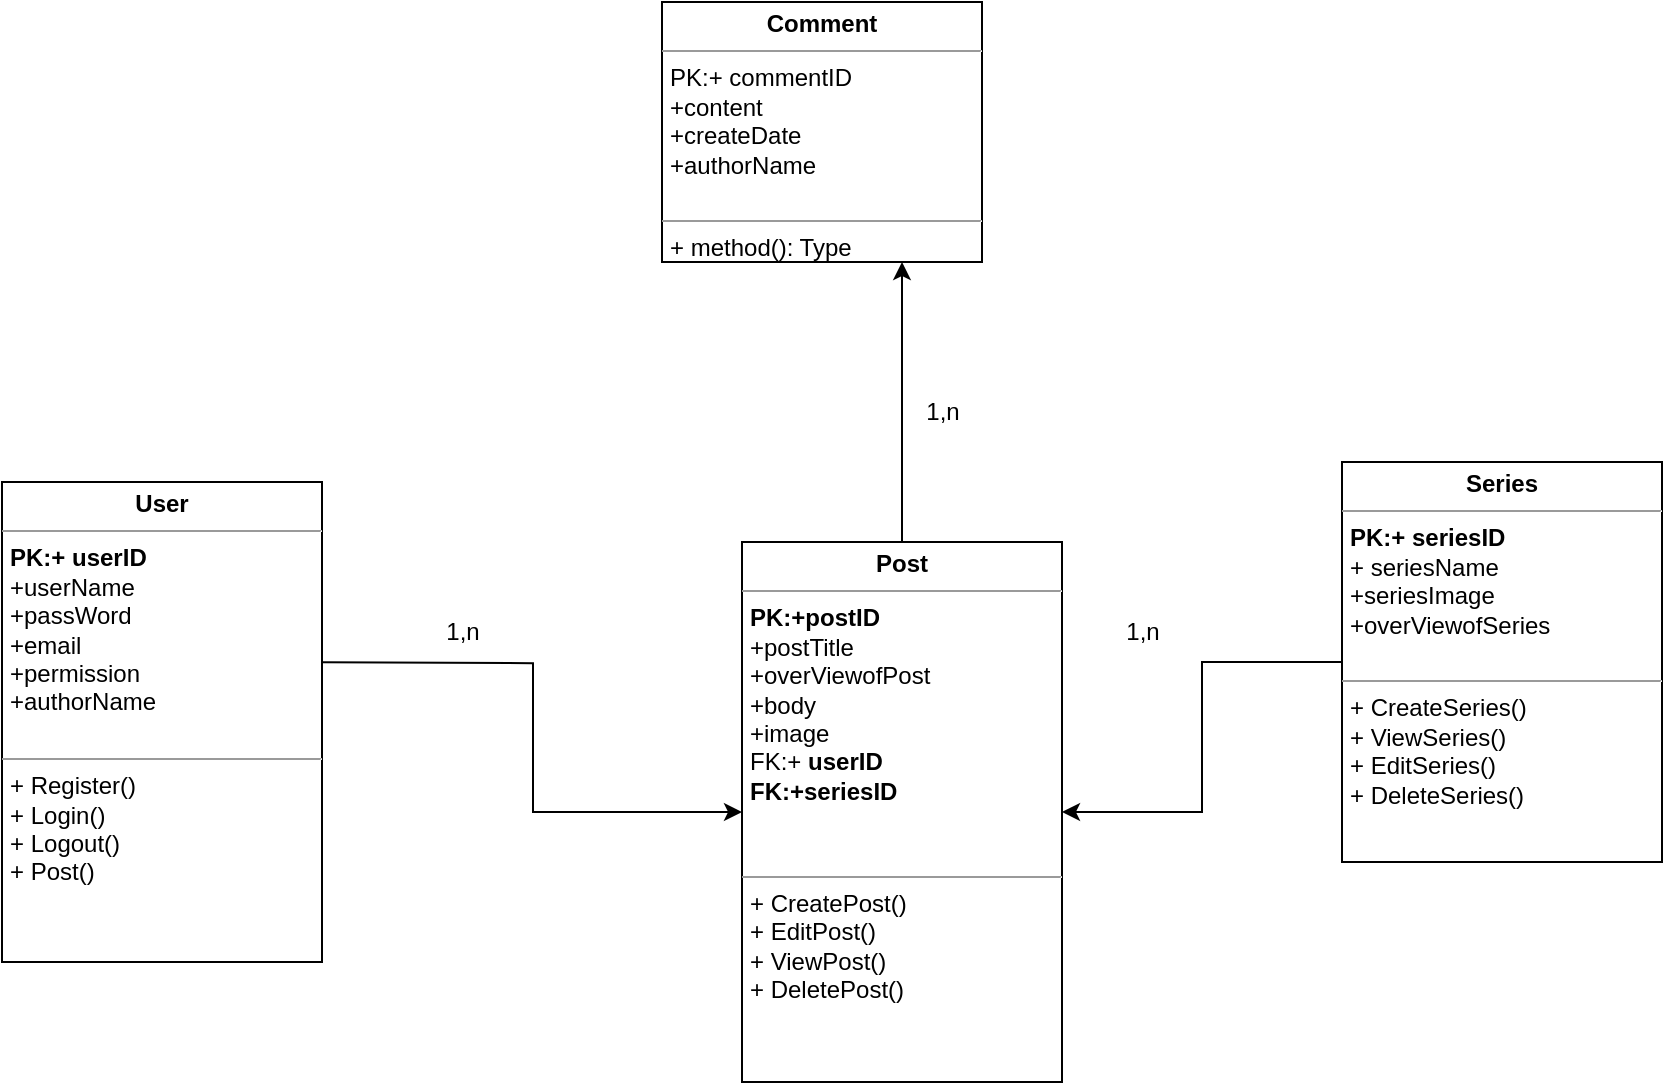 <mxfile version="21.7.5" type="github">
  <diagram id="C5RBs43oDa-KdzZeNtuy" name="Demo Class Diagram">
    <mxGraphModel dx="954" dy="647" grid="1" gridSize="10" guides="1" tooltips="1" connect="1" arrows="1" fold="1" page="1" pageScale="1" pageWidth="827" pageHeight="1169" math="0" shadow="0">
      <root>
        <mxCell id="WIyWlLk6GJQsqaUBKTNV-0" />
        <mxCell id="WIyWlLk6GJQsqaUBKTNV-1" parent="WIyWlLk6GJQsqaUBKTNV-0" />
        <mxCell id="uLR3c1GkqGxWioVNtNUL-19" style="edgeStyle=orthogonalEdgeStyle;rounded=0;orthogonalLoop=1;jettySize=auto;html=1;" edge="1" parent="WIyWlLk6GJQsqaUBKTNV-1" target="uLR3c1GkqGxWioVNtNUL-10">
          <mxGeometry relative="1" as="geometry">
            <mxPoint x="220" y="400.1" as="sourcePoint" />
            <mxPoint x="400" y="400.02" as="targetPoint" />
          </mxGeometry>
        </mxCell>
        <mxCell id="uLR3c1GkqGxWioVNtNUL-5" value="&lt;p style=&quot;margin:0px;margin-top:4px;text-align:center;&quot;&gt;&lt;b&gt;User&lt;/b&gt;&lt;/p&gt;&lt;hr size=&quot;1&quot;&gt;&lt;p style=&quot;margin:0px;margin-left:4px;&quot;&gt;&lt;b&gt;PK:+ userID&lt;/b&gt;&lt;/p&gt;&lt;p style=&quot;margin:0px;margin-left:4px;&quot;&gt;+userName&lt;/p&gt;&lt;p style=&quot;margin:0px;margin-left:4px;&quot;&gt;+passWord&lt;/p&gt;&lt;p style=&quot;margin:0px;margin-left:4px;&quot;&gt;+email&lt;/p&gt;&lt;p style=&quot;margin:0px;margin-left:4px;&quot;&gt;+permission&lt;/p&gt;&lt;p style=&quot;margin:0px;margin-left:4px;&quot;&gt;+authorName&lt;/p&gt;&lt;p style=&quot;margin:0px;margin-left:4px;&quot;&gt;&lt;br&gt;&lt;/p&gt;&lt;hr size=&quot;1&quot;&gt;&lt;p style=&quot;margin:0px;margin-left:4px;&quot;&gt;+ Register()&lt;/p&gt;&lt;p style=&quot;margin:0px;margin-left:4px;&quot;&gt;+ Login()&lt;/p&gt;&lt;p style=&quot;margin:0px;margin-left:4px;&quot;&gt;+ Logout()&lt;/p&gt;&lt;p style=&quot;margin:0px;margin-left:4px;&quot;&gt;+ Post()&lt;/p&gt;&lt;p style=&quot;margin:0px;margin-left:4px;&quot;&gt;&lt;br&gt;&lt;/p&gt;" style="verticalAlign=top;align=left;overflow=fill;fontSize=12;fontFamily=Helvetica;html=1;whiteSpace=wrap;" vertex="1" parent="WIyWlLk6GJQsqaUBKTNV-1">
          <mxGeometry x="60" y="310" width="160" height="240" as="geometry" />
        </mxCell>
        <mxCell id="uLR3c1GkqGxWioVNtNUL-24" style="edgeStyle=orthogonalEdgeStyle;rounded=0;orthogonalLoop=1;jettySize=auto;html=1;entryX=0.75;entryY=1;entryDx=0;entryDy=0;" edge="1" parent="WIyWlLk6GJQsqaUBKTNV-1" source="uLR3c1GkqGxWioVNtNUL-10" target="uLR3c1GkqGxWioVNtNUL-23">
          <mxGeometry relative="1" as="geometry" />
        </mxCell>
        <mxCell id="uLR3c1GkqGxWioVNtNUL-10" value="&lt;p style=&quot;margin:0px;margin-top:4px;text-align:center;&quot;&gt;&lt;b&gt;Post&lt;/b&gt;&lt;/p&gt;&lt;hr size=&quot;1&quot;&gt;&lt;p style=&quot;margin:0px;margin-left:4px;&quot;&gt;&lt;b&gt;PK:+postID&lt;/b&gt;&lt;/p&gt;&lt;p style=&quot;margin:0px;margin-left:4px;&quot;&gt;+postTitle&lt;/p&gt;&lt;p style=&quot;margin:0px;margin-left:4px;&quot;&gt;+overViewofPost&lt;/p&gt;&lt;p style=&quot;margin:0px;margin-left:4px;&quot;&gt;+body&lt;/p&gt;&lt;p style=&quot;margin:0px;margin-left:4px;&quot;&gt;+image&lt;/p&gt;&lt;p style=&quot;margin:0px;margin-left:4px;&quot;&gt;FK:+&lt;b style=&quot;border-color: var(--border-color);&quot;&gt;&amp;nbsp;userID&lt;/b&gt;&lt;/p&gt;&lt;p style=&quot;margin:0px;margin-left:4px;&quot;&gt;&lt;b&gt;FK:+seriesID&lt;/b&gt;&lt;/p&gt;&lt;div&gt;&lt;b style=&quot;border-color: var(--border-color);&quot;&gt;&lt;br&gt;&lt;/b&gt;&lt;/div&gt;&lt;p style=&quot;margin:0px;margin-left:4px;&quot;&gt;&lt;br&gt;&lt;/p&gt;&lt;hr size=&quot;1&quot;&gt;&lt;p style=&quot;margin:0px;margin-left:4px;&quot;&gt;+ CreatePost()&lt;/p&gt;&lt;p style=&quot;margin:0px;margin-left:4px;&quot;&gt;+ EditPost()&lt;/p&gt;&lt;p style=&quot;margin:0px;margin-left:4px;&quot;&gt;+ ViewPost()&lt;/p&gt;&lt;p style=&quot;margin:0px;margin-left:4px;&quot;&gt;+ DeletePost()&lt;/p&gt;&lt;p style=&quot;margin:0px;margin-left:4px;&quot;&gt;&lt;br&gt;&lt;/p&gt;" style="verticalAlign=top;align=left;overflow=fill;fontSize=12;fontFamily=Helvetica;html=1;whiteSpace=wrap;" vertex="1" parent="WIyWlLk6GJQsqaUBKTNV-1">
          <mxGeometry x="430" y="340" width="160" height="270" as="geometry" />
        </mxCell>
        <mxCell id="uLR3c1GkqGxWioVNtNUL-22" style="edgeStyle=orthogonalEdgeStyle;rounded=0;orthogonalLoop=1;jettySize=auto;html=1;" edge="1" parent="WIyWlLk6GJQsqaUBKTNV-1" source="uLR3c1GkqGxWioVNtNUL-11" target="uLR3c1GkqGxWioVNtNUL-10">
          <mxGeometry relative="1" as="geometry" />
        </mxCell>
        <mxCell id="uLR3c1GkqGxWioVNtNUL-11" value="&lt;p style=&quot;margin:0px;margin-top:4px;text-align:center;&quot;&gt;&lt;b&gt;Series&lt;/b&gt;&lt;/p&gt;&lt;hr size=&quot;1&quot;&gt;&lt;p style=&quot;margin:0px;margin-left:4px;&quot;&gt;&lt;b&gt;PK:+ seriesID&lt;/b&gt;&lt;/p&gt;&lt;p style=&quot;margin:0px;margin-left:4px;&quot;&gt;+ seriesName&lt;/p&gt;&lt;p style=&quot;margin:0px;margin-left:4px;&quot;&gt;+seriesImage&lt;/p&gt;&lt;p style=&quot;margin:0px;margin-left:4px;&quot;&gt;+overViewofSeries&lt;/p&gt;&lt;p style=&quot;margin:0px;margin-left:4px;&quot;&gt;&lt;br&gt;&lt;/p&gt;&lt;hr size=&quot;1&quot;&gt;&lt;p style=&quot;margin:0px;margin-left:4px;&quot;&gt;+ CreateSeries()&lt;/p&gt;&lt;p style=&quot;margin:0px;margin-left:4px;&quot;&gt;+ ViewSeries()&lt;/p&gt;&lt;p style=&quot;margin:0px;margin-left:4px;&quot;&gt;+ EditSeries()&lt;/p&gt;&lt;p style=&quot;margin:0px;margin-left:4px;&quot;&gt;+ DeleteSeries()&lt;/p&gt;" style="verticalAlign=top;align=left;overflow=fill;fontSize=12;fontFamily=Helvetica;html=1;whiteSpace=wrap;" vertex="1" parent="WIyWlLk6GJQsqaUBKTNV-1">
          <mxGeometry x="730" y="300" width="160" height="200" as="geometry" />
        </mxCell>
        <mxCell id="uLR3c1GkqGxWioVNtNUL-15" value="1,n" style="text;html=1;align=center;verticalAlign=middle;resizable=0;points=[];autosize=1;strokeColor=none;fillColor=none;" vertex="1" parent="WIyWlLk6GJQsqaUBKTNV-1">
          <mxGeometry x="270" y="370" width="40" height="30" as="geometry" />
        </mxCell>
        <mxCell id="uLR3c1GkqGxWioVNtNUL-18" value="1,n&lt;br&gt;" style="text;html=1;align=center;verticalAlign=middle;resizable=0;points=[];autosize=1;strokeColor=none;fillColor=none;" vertex="1" parent="WIyWlLk6GJQsqaUBKTNV-1">
          <mxGeometry x="610" y="370" width="40" height="30" as="geometry" />
        </mxCell>
        <mxCell id="uLR3c1GkqGxWioVNtNUL-23" value="&lt;p style=&quot;margin:0px;margin-top:4px;text-align:center;&quot;&gt;&lt;b&gt;Comment&lt;/b&gt;&lt;/p&gt;&lt;hr size=&quot;1&quot;&gt;&lt;p style=&quot;margin:0px;margin-left:4px;&quot;&gt;PK:+ commentID&lt;/p&gt;&lt;p style=&quot;margin:0px;margin-left:4px;&quot;&gt;+content&lt;/p&gt;&lt;p style=&quot;margin:0px;margin-left:4px;&quot;&gt;+createDate&lt;/p&gt;&lt;p style=&quot;margin:0px;margin-left:4px;&quot;&gt;+authorName&lt;/p&gt;&lt;p style=&quot;margin:0px;margin-left:4px;&quot;&gt;&lt;br&gt;&lt;/p&gt;&lt;hr size=&quot;1&quot;&gt;&lt;p style=&quot;margin:0px;margin-left:4px;&quot;&gt;+ method(): Type&lt;/p&gt;" style="verticalAlign=top;align=left;overflow=fill;fontSize=12;fontFamily=Helvetica;html=1;whiteSpace=wrap;" vertex="1" parent="WIyWlLk6GJQsqaUBKTNV-1">
          <mxGeometry x="390" y="70" width="160" height="130" as="geometry" />
        </mxCell>
        <mxCell id="uLR3c1GkqGxWioVNtNUL-25" value="1,n&lt;br&gt;" style="text;html=1;align=center;verticalAlign=middle;resizable=0;points=[];autosize=1;strokeColor=none;fillColor=none;" vertex="1" parent="WIyWlLk6GJQsqaUBKTNV-1">
          <mxGeometry x="510" y="260" width="40" height="30" as="geometry" />
        </mxCell>
      </root>
    </mxGraphModel>
  </diagram>
</mxfile>
